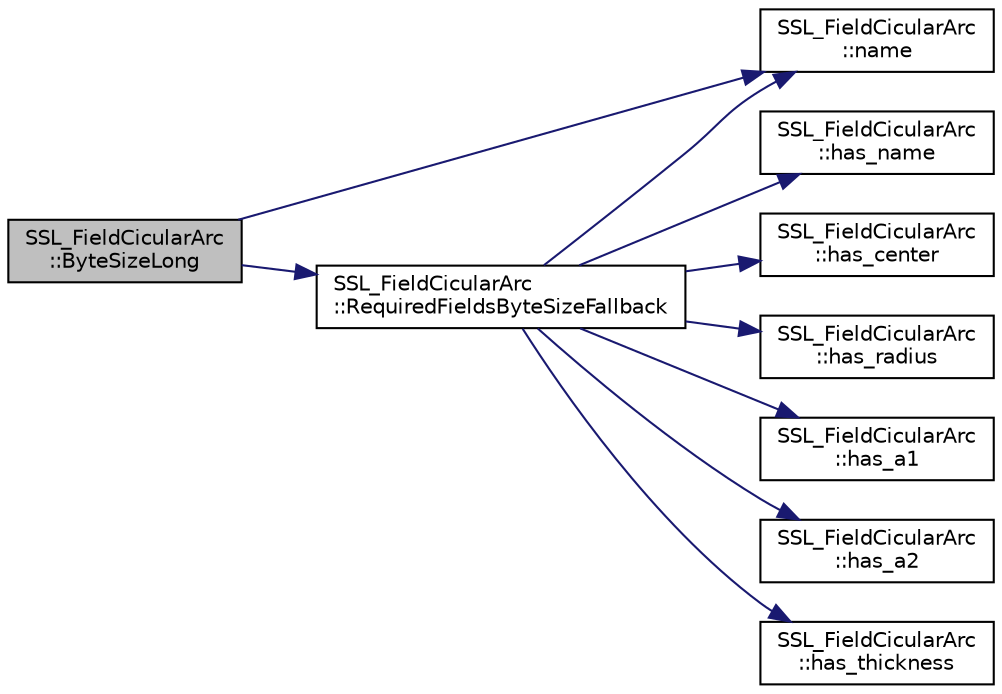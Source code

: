 digraph "SSL_FieldCicularArc::ByteSizeLong"
{
 // INTERACTIVE_SVG=YES
  edge [fontname="Helvetica",fontsize="10",labelfontname="Helvetica",labelfontsize="10"];
  node [fontname="Helvetica",fontsize="10",shape=record];
  rankdir="LR";
  Node1 [label="SSL_FieldCicularArc\l::ByteSizeLong",height=0.2,width=0.4,color="black", fillcolor="grey75", style="filled", fontcolor="black"];
  Node1 -> Node2 [color="midnightblue",fontsize="10",style="solid",fontname="Helvetica"];
  Node2 [label="SSL_FieldCicularArc\l::name",height=0.2,width=0.4,color="black", fillcolor="white", style="filled",URL="$d4/dee/class_s_s_l___field_cicular_arc.html#a6f2e50bab8c1345ffc7cc8c49b314392"];
  Node1 -> Node3 [color="midnightblue",fontsize="10",style="solid",fontname="Helvetica"];
  Node3 [label="SSL_FieldCicularArc\l::RequiredFieldsByteSizeFallback",height=0.2,width=0.4,color="black", fillcolor="white", style="filled",URL="$d4/dee/class_s_s_l___field_cicular_arc.html#a513ca8eb97d5db1a543ccbb9b40df24a"];
  Node3 -> Node4 [color="midnightblue",fontsize="10",style="solid",fontname="Helvetica"];
  Node4 [label="SSL_FieldCicularArc\l::has_name",height=0.2,width=0.4,color="black", fillcolor="white", style="filled",URL="$d4/dee/class_s_s_l___field_cicular_arc.html#a7ec9836a58e14f3420cc26350566e837"];
  Node3 -> Node2 [color="midnightblue",fontsize="10",style="solid",fontname="Helvetica"];
  Node3 -> Node5 [color="midnightblue",fontsize="10",style="solid",fontname="Helvetica"];
  Node5 [label="SSL_FieldCicularArc\l::has_center",height=0.2,width=0.4,color="black", fillcolor="white", style="filled",URL="$d4/dee/class_s_s_l___field_cicular_arc.html#abc54deb615e948603588e69a6ac2ed64"];
  Node3 -> Node6 [color="midnightblue",fontsize="10",style="solid",fontname="Helvetica"];
  Node6 [label="SSL_FieldCicularArc\l::has_radius",height=0.2,width=0.4,color="black", fillcolor="white", style="filled",URL="$d4/dee/class_s_s_l___field_cicular_arc.html#a55c011696416592c4ad9d506512c879c"];
  Node3 -> Node7 [color="midnightblue",fontsize="10",style="solid",fontname="Helvetica"];
  Node7 [label="SSL_FieldCicularArc\l::has_a1",height=0.2,width=0.4,color="black", fillcolor="white", style="filled",URL="$d4/dee/class_s_s_l___field_cicular_arc.html#a9875c1903208a663a1562fe91c0be2d5"];
  Node3 -> Node8 [color="midnightblue",fontsize="10",style="solid",fontname="Helvetica"];
  Node8 [label="SSL_FieldCicularArc\l::has_a2",height=0.2,width=0.4,color="black", fillcolor="white", style="filled",URL="$d4/dee/class_s_s_l___field_cicular_arc.html#a3fc949e038a797e532401df5b5b95847"];
  Node3 -> Node9 [color="midnightblue",fontsize="10",style="solid",fontname="Helvetica"];
  Node9 [label="SSL_FieldCicularArc\l::has_thickness",height=0.2,width=0.4,color="black", fillcolor="white", style="filled",URL="$d4/dee/class_s_s_l___field_cicular_arc.html#a14bcfb8a2acfaa5b8f17fb9d61a6b8a3"];
}
